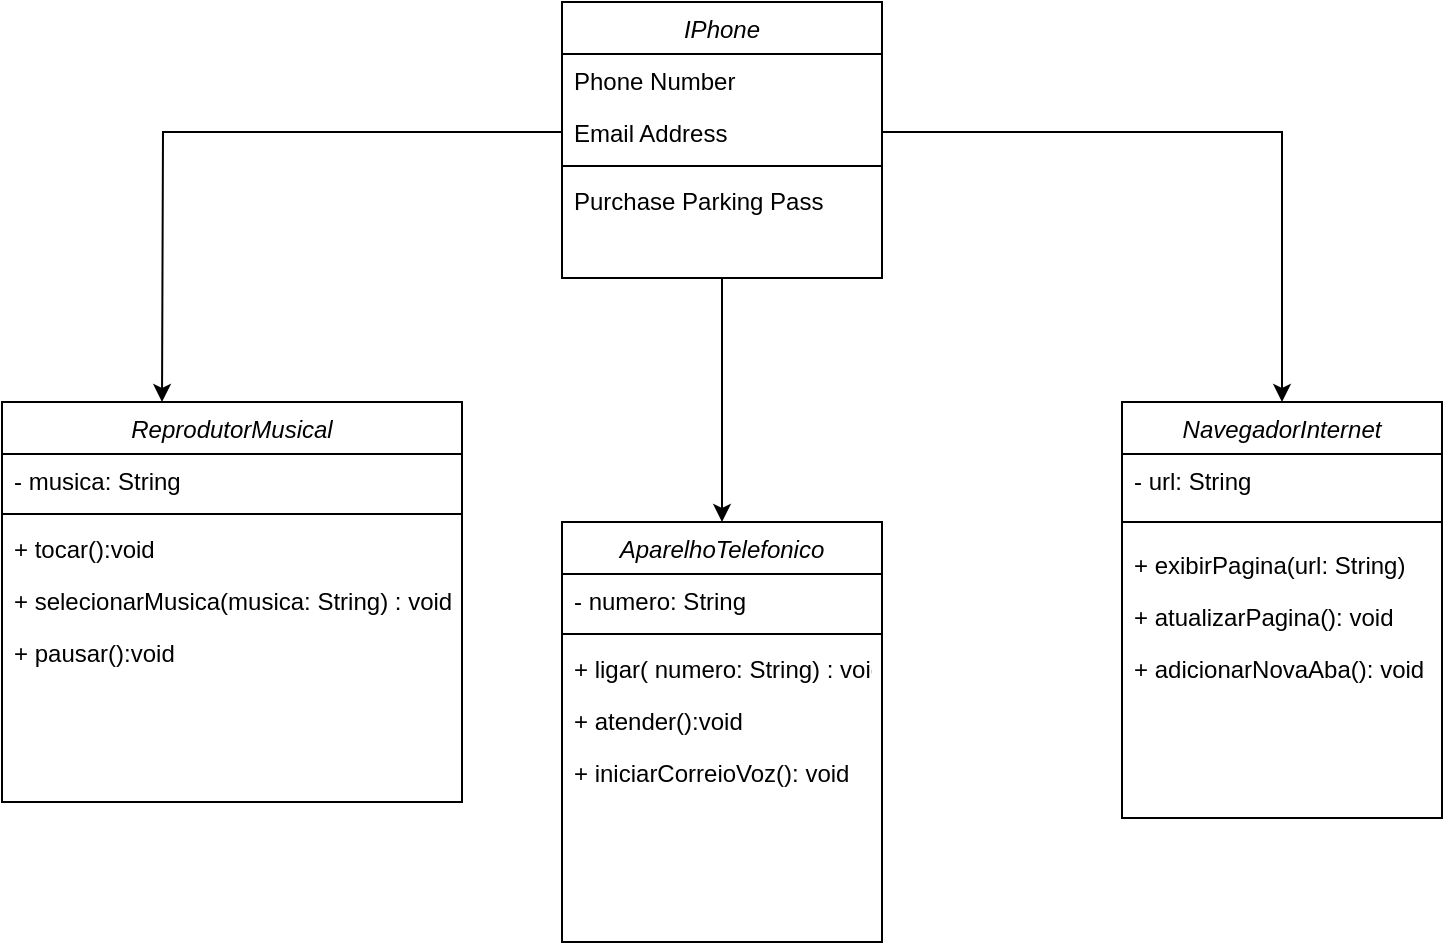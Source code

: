 <mxfile version="24.7.7">
  <diagram id="C5RBs43oDa-KdzZeNtuy" name="Page-1">
    <mxGraphModel dx="1044" dy="614" grid="1" gridSize="10" guides="1" tooltips="1" connect="1" arrows="1" fold="1" page="1" pageScale="1" pageWidth="827" pageHeight="1169" math="0" shadow="0">
      <root>
        <mxCell id="WIyWlLk6GJQsqaUBKTNV-0" />
        <mxCell id="WIyWlLk6GJQsqaUBKTNV-1" parent="WIyWlLk6GJQsqaUBKTNV-0" />
        <mxCell id="Rh69T1V0ZNDqd--M5wEt-23" value="" style="edgeStyle=orthogonalEdgeStyle;rounded=0;orthogonalLoop=1;jettySize=auto;html=1;" edge="1" parent="WIyWlLk6GJQsqaUBKTNV-1" source="zkfFHV4jXpPFQw0GAbJ--0" target="Rh69T1V0ZNDqd--M5wEt-17">
          <mxGeometry relative="1" as="geometry" />
        </mxCell>
        <mxCell id="zkfFHV4jXpPFQw0GAbJ--0" value="IPhone" style="swimlane;fontStyle=2;align=center;verticalAlign=top;childLayout=stackLayout;horizontal=1;startSize=26;horizontalStack=0;resizeParent=1;resizeLast=0;collapsible=1;marginBottom=0;rounded=0;shadow=0;strokeWidth=1;" parent="WIyWlLk6GJQsqaUBKTNV-1" vertex="1">
          <mxGeometry x="320" y="120" width="160" height="138" as="geometry">
            <mxRectangle x="230" y="140" width="160" height="26" as="alternateBounds" />
          </mxGeometry>
        </mxCell>
        <mxCell id="zkfFHV4jXpPFQw0GAbJ--2" value="Phone Number" style="text;align=left;verticalAlign=top;spacingLeft=4;spacingRight=4;overflow=hidden;rotatable=0;points=[[0,0.5],[1,0.5]];portConstraint=eastwest;rounded=0;shadow=0;html=0;" parent="zkfFHV4jXpPFQw0GAbJ--0" vertex="1">
          <mxGeometry y="26" width="160" height="26" as="geometry" />
        </mxCell>
        <mxCell id="zkfFHV4jXpPFQw0GAbJ--3" value="Email Address" style="text;align=left;verticalAlign=top;spacingLeft=4;spacingRight=4;overflow=hidden;rotatable=0;points=[[0,0.5],[1,0.5]];portConstraint=eastwest;rounded=0;shadow=0;html=0;" parent="zkfFHV4jXpPFQw0GAbJ--0" vertex="1">
          <mxGeometry y="52" width="160" height="26" as="geometry" />
        </mxCell>
        <mxCell id="zkfFHV4jXpPFQw0GAbJ--4" value="" style="line;html=1;strokeWidth=1;align=left;verticalAlign=middle;spacingTop=-1;spacingLeft=3;spacingRight=3;rotatable=0;labelPosition=right;points=[];portConstraint=eastwest;" parent="zkfFHV4jXpPFQw0GAbJ--0" vertex="1">
          <mxGeometry y="78" width="160" height="8" as="geometry" />
        </mxCell>
        <mxCell id="zkfFHV4jXpPFQw0GAbJ--5" value="Purchase Parking Pass" style="text;align=left;verticalAlign=top;spacingLeft=4;spacingRight=4;overflow=hidden;rotatable=0;points=[[0,0.5],[1,0.5]];portConstraint=eastwest;" parent="zkfFHV4jXpPFQw0GAbJ--0" vertex="1">
          <mxGeometry y="86" width="160" height="26" as="geometry" />
        </mxCell>
        <mxCell id="Rh69T1V0ZNDqd--M5wEt-14" value="" style="edgeStyle=orthogonalEdgeStyle;rounded=0;orthogonalLoop=1;jettySize=auto;html=1;" edge="1" parent="WIyWlLk6GJQsqaUBKTNV-1" source="zkfFHV4jXpPFQw0GAbJ--3">
          <mxGeometry relative="1" as="geometry">
            <mxPoint x="120" y="320" as="targetPoint" />
          </mxGeometry>
        </mxCell>
        <mxCell id="Rh69T1V0ZNDqd--M5wEt-16" value="" style="edgeStyle=orthogonalEdgeStyle;rounded=0;orthogonalLoop=1;jettySize=auto;html=1;entryX=0.5;entryY=0;entryDx=0;entryDy=0;" edge="1" parent="WIyWlLk6GJQsqaUBKTNV-1" source="zkfFHV4jXpPFQw0GAbJ--3" target="Rh69T1V0ZNDqd--M5wEt-26">
          <mxGeometry relative="1" as="geometry">
            <mxPoint x="480" y="320" as="targetPoint" />
          </mxGeometry>
        </mxCell>
        <mxCell id="Rh69T1V0ZNDqd--M5wEt-17" value="AparelhoTelefonico" style="swimlane;fontStyle=2;align=center;verticalAlign=top;childLayout=stackLayout;horizontal=1;startSize=26;horizontalStack=0;resizeParent=1;resizeLast=0;collapsible=1;marginBottom=0;rounded=0;shadow=0;strokeWidth=1;" vertex="1" parent="WIyWlLk6GJQsqaUBKTNV-1">
          <mxGeometry x="320" y="380" width="160" height="210" as="geometry">
            <mxRectangle x="230" y="140" width="160" height="26" as="alternateBounds" />
          </mxGeometry>
        </mxCell>
        <mxCell id="Rh69T1V0ZNDqd--M5wEt-18" value="- numero: String" style="text;align=left;verticalAlign=top;spacingLeft=4;spacingRight=4;overflow=hidden;rotatable=0;points=[[0,0.5],[1,0.5]];portConstraint=eastwest;" vertex="1" parent="Rh69T1V0ZNDqd--M5wEt-17">
          <mxGeometry y="26" width="160" height="26" as="geometry" />
        </mxCell>
        <mxCell id="Rh69T1V0ZNDqd--M5wEt-21" value="" style="line;html=1;strokeWidth=1;align=left;verticalAlign=middle;spacingTop=-1;spacingLeft=3;spacingRight=3;rotatable=0;labelPosition=right;points=[];portConstraint=eastwest;" vertex="1" parent="Rh69T1V0ZNDqd--M5wEt-17">
          <mxGeometry y="52" width="160" height="8" as="geometry" />
        </mxCell>
        <mxCell id="Rh69T1V0ZNDqd--M5wEt-57" value="+ ligar( numero: String) : void" style="text;align=left;verticalAlign=top;spacingLeft=4;spacingRight=4;overflow=hidden;rotatable=0;points=[[0,0.5],[1,0.5]];portConstraint=eastwest;" vertex="1" parent="Rh69T1V0ZNDqd--M5wEt-17">
          <mxGeometry y="60" width="160" height="26" as="geometry" />
        </mxCell>
        <mxCell id="Rh69T1V0ZNDqd--M5wEt-58" value="+ atender():void" style="text;align=left;verticalAlign=top;spacingLeft=4;spacingRight=4;overflow=hidden;rotatable=0;points=[[0,0.5],[1,0.5]];portConstraint=eastwest;rounded=0;shadow=0;html=0;" vertex="1" parent="Rh69T1V0ZNDqd--M5wEt-17">
          <mxGeometry y="86" width="160" height="26" as="geometry" />
        </mxCell>
        <mxCell id="Rh69T1V0ZNDqd--M5wEt-59" value="+ iniciarCorreioVoz(): void" style="text;align=left;verticalAlign=top;spacingLeft=4;spacingRight=4;overflow=hidden;rotatable=0;points=[[0,0.5],[1,0.5]];portConstraint=eastwest;rounded=0;shadow=0;html=0;" vertex="1" parent="Rh69T1V0ZNDqd--M5wEt-17">
          <mxGeometry y="112" width="160" height="26" as="geometry" />
        </mxCell>
        <mxCell id="Rh69T1V0ZNDqd--M5wEt-26" value="NavegadorInternet" style="swimlane;fontStyle=2;align=center;verticalAlign=top;childLayout=stackLayout;horizontal=1;startSize=26;horizontalStack=0;resizeParent=1;resizeLast=0;collapsible=1;marginBottom=0;rounded=0;shadow=0;strokeWidth=1;" vertex="1" parent="WIyWlLk6GJQsqaUBKTNV-1">
          <mxGeometry x="600" y="320" width="160" height="208" as="geometry">
            <mxRectangle x="230" y="140" width="160" height="26" as="alternateBounds" />
          </mxGeometry>
        </mxCell>
        <mxCell id="Rh69T1V0ZNDqd--M5wEt-27" value="- url: String" style="text;align=left;verticalAlign=top;spacingLeft=4;spacingRight=4;overflow=hidden;rotatable=0;points=[[0,0.5],[1,0.5]];portConstraint=eastwest;" vertex="1" parent="Rh69T1V0ZNDqd--M5wEt-26">
          <mxGeometry y="26" width="160" height="26" as="geometry" />
        </mxCell>
        <mxCell id="Rh69T1V0ZNDqd--M5wEt-30" value="" style="line;html=1;strokeWidth=1;align=left;verticalAlign=middle;spacingTop=-1;spacingLeft=3;spacingRight=3;rotatable=0;labelPosition=right;points=[];portConstraint=eastwest;" vertex="1" parent="Rh69T1V0ZNDqd--M5wEt-26">
          <mxGeometry y="52" width="160" height="16" as="geometry" />
        </mxCell>
        <mxCell id="Rh69T1V0ZNDqd--M5wEt-60" value="+ exibirPagina(url: String)" style="text;align=left;verticalAlign=top;spacingLeft=4;spacingRight=4;overflow=hidden;rotatable=0;points=[[0,0.5],[1,0.5]];portConstraint=eastwest;" vertex="1" parent="Rh69T1V0ZNDqd--M5wEt-26">
          <mxGeometry y="68" width="160" height="26" as="geometry" />
        </mxCell>
        <mxCell id="Rh69T1V0ZNDqd--M5wEt-62" value="+ atualizarPagina(): void" style="text;align=left;verticalAlign=top;spacingLeft=4;spacingRight=4;overflow=hidden;rotatable=0;points=[[0,0.5],[1,0.5]];portConstraint=eastwest;rounded=0;shadow=0;html=0;" vertex="1" parent="Rh69T1V0ZNDqd--M5wEt-26">
          <mxGeometry y="94" width="160" height="26" as="geometry" />
        </mxCell>
        <mxCell id="Rh69T1V0ZNDqd--M5wEt-61" value="+ adicionarNovaAba(): void" style="text;align=left;verticalAlign=top;spacingLeft=4;spacingRight=4;overflow=hidden;rotatable=0;points=[[0,0.5],[1,0.5]];portConstraint=eastwest;rounded=0;shadow=0;html=0;" vertex="1" parent="Rh69T1V0ZNDqd--M5wEt-26">
          <mxGeometry y="120" width="160" height="26" as="geometry" />
        </mxCell>
        <mxCell id="Rh69T1V0ZNDqd--M5wEt-32" value="ReprodutorMusical" style="swimlane;fontStyle=2;align=center;verticalAlign=top;childLayout=stackLayout;horizontal=1;startSize=26;horizontalStack=0;resizeParent=1;resizeLast=0;collapsible=1;marginBottom=0;rounded=0;shadow=0;strokeWidth=1;" vertex="1" parent="WIyWlLk6GJQsqaUBKTNV-1">
          <mxGeometry x="40" y="320" width="230" height="200" as="geometry">
            <mxRectangle x="40" y="320" width="160" height="26" as="alternateBounds" />
          </mxGeometry>
        </mxCell>
        <mxCell id="Rh69T1V0ZNDqd--M5wEt-33" value="- musica: String" style="text;align=left;verticalAlign=top;spacingLeft=4;spacingRight=4;overflow=hidden;rotatable=0;points=[[0,0.5],[1,0.5]];portConstraint=eastwest;" vertex="1" parent="Rh69T1V0ZNDqd--M5wEt-32">
          <mxGeometry y="26" width="230" height="26" as="geometry" />
        </mxCell>
        <mxCell id="Rh69T1V0ZNDqd--M5wEt-36" value="" style="line;html=1;strokeWidth=1;align=left;verticalAlign=middle;spacingTop=-1;spacingLeft=3;spacingRight=3;rotatable=0;labelPosition=right;points=[];portConstraint=eastwest;" vertex="1" parent="Rh69T1V0ZNDqd--M5wEt-32">
          <mxGeometry y="52" width="230" height="8" as="geometry" />
        </mxCell>
        <mxCell id="Rh69T1V0ZNDqd--M5wEt-46" value="+ tocar():void" style="text;align=left;verticalAlign=top;spacingLeft=4;spacingRight=4;overflow=hidden;rotatable=0;points=[[0,0.5],[1,0.5]];portConstraint=eastwest;" vertex="1" parent="Rh69T1V0ZNDqd--M5wEt-32">
          <mxGeometry y="60" width="230" height="26" as="geometry" />
        </mxCell>
        <mxCell id="Rh69T1V0ZNDqd--M5wEt-48" value="+ selecionarMusica(musica: String) : void" style="text;align=left;verticalAlign=top;spacingLeft=4;spacingRight=4;overflow=hidden;rotatable=0;points=[[0,0.5],[1,0.5]];portConstraint=eastwest;rounded=0;shadow=0;html=0;" vertex="1" parent="Rh69T1V0ZNDqd--M5wEt-32">
          <mxGeometry y="86" width="230" height="26" as="geometry" />
        </mxCell>
        <mxCell id="Rh69T1V0ZNDqd--M5wEt-47" value="+ pausar():void" style="text;align=left;verticalAlign=top;spacingLeft=4;spacingRight=4;overflow=hidden;rotatable=0;points=[[0,0.5],[1,0.5]];portConstraint=eastwest;rounded=0;shadow=0;html=0;" vertex="1" parent="Rh69T1V0ZNDqd--M5wEt-32">
          <mxGeometry y="112" width="230" height="26" as="geometry" />
        </mxCell>
      </root>
    </mxGraphModel>
  </diagram>
</mxfile>
